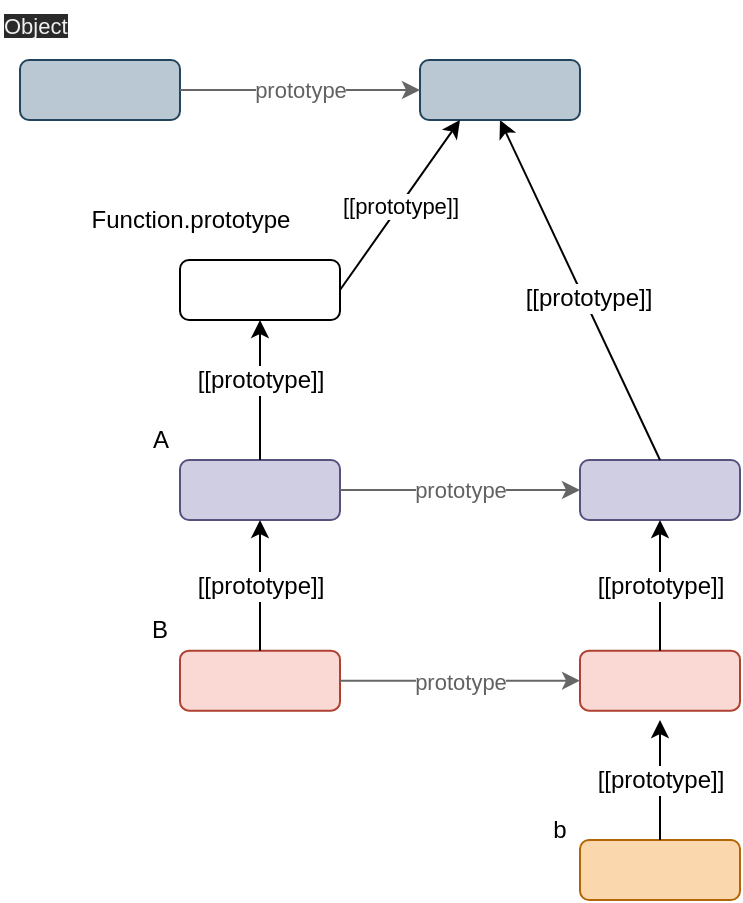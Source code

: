 <mxfile>
    <diagram id="cN0vE9_A-y1YQsFWRREZ" name="第 1 页">
        <mxGraphModel dx="587" dy="459" grid="1" gridSize="10" guides="1" tooltips="1" connect="1" arrows="1" fold="1" page="1" pageScale="1" pageWidth="827" pageHeight="1169" math="0" shadow="0">
            <root>
                <mxCell id="0"/>
                <mxCell id="1" parent="0"/>
                <mxCell id="2" value="" style="rounded=1;whiteSpace=wrap;html=1;fillColor=#d0cee2;strokeColor=#56517e;" vertex="1" parent="1">
                    <mxGeometry x="160" y="350" width="80" height="30" as="geometry"/>
                </mxCell>
                <mxCell id="3" value="A" style="text;html=1;align=center;verticalAlign=middle;resizable=0;points=[];autosize=1;strokeColor=none;fillColor=none;" vertex="1" parent="1">
                    <mxGeometry x="140" y="330" width="20" height="20" as="geometry"/>
                </mxCell>
                <mxCell id="4" value="" style="rounded=1;whiteSpace=wrap;html=1;fillColor=#d0cee2;strokeColor=#56517e;" vertex="1" parent="1">
                    <mxGeometry x="360" y="350" width="80" height="30" as="geometry"/>
                </mxCell>
                <mxCell id="7" value="" style="rounded=1;whiteSpace=wrap;html=1;fillColor=#fad9d5;strokeColor=#ae4132;" vertex="1" parent="1">
                    <mxGeometry x="160" y="445.33" width="80" height="30" as="geometry"/>
                </mxCell>
                <mxCell id="8" value="" style="rounded=1;whiteSpace=wrap;html=1;fillColor=#fad9d5;strokeColor=#ae4132;" vertex="1" parent="1">
                    <mxGeometry x="360" y="445.33" width="80" height="30" as="geometry"/>
                </mxCell>
                <mxCell id="11" value="B" style="text;html=1;strokeColor=none;fillColor=none;align=center;verticalAlign=middle;whiteSpace=wrap;rounded=0;" vertex="1" parent="1">
                    <mxGeometry x="120" y="420" width="60" height="30" as="geometry"/>
                </mxCell>
                <mxCell id="17" value="" style="edgeStyle=none;html=1;entryX=0;entryY=0.5;entryDx=0;entryDy=0;endArrow=none;" edge="1" parent="1" source="2">
                    <mxGeometry relative="1" as="geometry">
                        <mxPoint x="240" y="365" as="sourcePoint"/>
                        <mxPoint x="240" y="365" as="targetPoint"/>
                    </mxGeometry>
                </mxCell>
                <mxCell id="22" value="" style="endArrow=classic;html=1;entryX=0.5;entryY=1;entryDx=0;entryDy=0;exitX=0.5;exitY=0;exitDx=0;exitDy=0;" edge="1" parent="1" source="7" target="2">
                    <mxGeometry relative="1" as="geometry">
                        <mxPoint x="230" y="440" as="sourcePoint"/>
                        <mxPoint x="430" y="380" as="targetPoint"/>
                    </mxGeometry>
                </mxCell>
                <mxCell id="23" value="&lt;span style=&quot;font-size: 12px&quot;&gt;[[prototype]]&lt;/span&gt;" style="edgeLabel;resizable=0;html=1;align=center;verticalAlign=middle;" connectable="0" vertex="1" parent="22">
                    <mxGeometry relative="1" as="geometry"/>
                </mxCell>
                <mxCell id="26" value="" style="endArrow=classic;html=1;entryX=0.5;entryY=1;entryDx=0;entryDy=0;exitX=0.5;exitY=0;exitDx=0;exitDy=0;" edge="1" parent="1" source="8" target="4">
                    <mxGeometry relative="1" as="geometry">
                        <mxPoint x="460" y="460" as="sourcePoint"/>
                        <mxPoint x="470" y="380" as="targetPoint"/>
                    </mxGeometry>
                </mxCell>
                <mxCell id="27" value="&lt;span style=&quot;font-size: 12px&quot;&gt;[[prototype]]&lt;/span&gt;" style="edgeLabel;resizable=0;html=1;align=center;verticalAlign=middle;" connectable="0" vertex="1" parent="26">
                    <mxGeometry relative="1" as="geometry"/>
                </mxCell>
                <mxCell id="31" value="" style="endArrow=classic;html=1;fontSize=11;exitX=1;exitY=0.5;exitDx=0;exitDy=0;entryX=0;entryY=0.5;entryDx=0;entryDy=0;fillColor=#f5f5f5;gradientColor=#b3b3b3;strokeColor=#666666;" edge="1" parent="1" source="2" target="4">
                    <mxGeometry relative="1" as="geometry">
                        <mxPoint x="250" y="495" as="sourcePoint"/>
                        <mxPoint x="370" y="495" as="targetPoint"/>
                    </mxGeometry>
                </mxCell>
                <mxCell id="32" value="prototype" style="edgeLabel;resizable=0;html=1;align=center;verticalAlign=middle;fontSize=11;fontColor=#616161;" connectable="0" vertex="1" parent="31">
                    <mxGeometry relative="1" as="geometry"/>
                </mxCell>
                <mxCell id="41" style="edgeStyle=none;html=1;entryX=0.5;entryY=1;entryDx=0;entryDy=0;fontSize=11;exitX=0.5;exitY=0;exitDx=0;exitDy=0;" edge="1" parent="1" source="2" target="33">
                    <mxGeometry relative="1" as="geometry">
                        <mxPoint x="270" y="310" as="sourcePoint"/>
                    </mxGeometry>
                </mxCell>
                <mxCell id="33" value="" style="rounded=1;whiteSpace=wrap;html=1;" vertex="1" parent="1">
                    <mxGeometry x="160" y="250" width="80" height="30" as="geometry"/>
                </mxCell>
                <mxCell id="34" value="Function.prototype" style="text;html=1;align=center;verticalAlign=middle;resizable=0;points=[];autosize=1;strokeColor=none;fillColor=none;" vertex="1" parent="1">
                    <mxGeometry x="110" y="220" width="110" height="20" as="geometry"/>
                </mxCell>
                <mxCell id="42" style="edgeStyle=none;html=1;entryX=0.5;entryY=1;entryDx=0;entryDy=0;fontSize=11;exitX=0.5;exitY=0;exitDx=0;exitDy=0;" edge="1" parent="1" source="4" target="35">
                    <mxGeometry relative="1" as="geometry">
                        <mxPoint x="460" y="300" as="sourcePoint"/>
                    </mxGeometry>
                </mxCell>
                <mxCell id="35" value="" style="rounded=1;whiteSpace=wrap;html=1;fillColor=#bac8d3;strokeColor=#23445d;" vertex="1" parent="1">
                    <mxGeometry x="280" y="150" width="80" height="30" as="geometry"/>
                </mxCell>
                <mxCell id="37" value="&lt;span style=&quot;font-size: 12px&quot;&gt;[[prototype]]&lt;/span&gt;" style="edgeLabel;resizable=0;html=1;align=center;verticalAlign=middle;" connectable="0" vertex="1" parent="1">
                    <mxGeometry x="200" y="309.997" as="geometry"/>
                </mxCell>
                <mxCell id="38" value="&lt;span style=&quot;font-size: 12px&quot;&gt;[[prototype]]&lt;/span&gt;" style="edgeLabel;resizable=0;html=1;align=center;verticalAlign=middle;" connectable="0" vertex="1" parent="1">
                    <mxGeometry x="360" y="264.997" as="geometry">
                        <mxPoint x="4" y="4" as="offset"/>
                    </mxGeometry>
                </mxCell>
                <mxCell id="39" value="" style="endArrow=classic;html=1;fontSize=11;exitX=1;exitY=0.5;exitDx=0;exitDy=0;entryX=0.25;entryY=1;entryDx=0;entryDy=0;" edge="1" parent="1" source="33" target="35">
                    <mxGeometry relative="1" as="geometry">
                        <mxPoint x="250" y="355" as="sourcePoint"/>
                        <mxPoint x="370" y="355" as="targetPoint"/>
                    </mxGeometry>
                </mxCell>
                <mxCell id="40" value="[[prototype]]" style="edgeLabel;resizable=0;html=1;align=center;verticalAlign=middle;fontSize=11;" connectable="0" vertex="1" parent="39">
                    <mxGeometry relative="1" as="geometry"/>
                </mxCell>
                <mxCell id="45" value="" style="rounded=1;whiteSpace=wrap;html=1;fillColor=#bac8d3;strokeColor=#23445d;" vertex="1" parent="1">
                    <mxGeometry x="80" y="150" width="80" height="30" as="geometry"/>
                </mxCell>
                <mxCell id="46" value="&lt;span style=&quot;color: rgb(240, 240, 240); font-family: helvetica; font-size: 11px; font-style: normal; font-weight: 400; letter-spacing: normal; text-align: center; text-indent: 0px; text-transform: none; word-spacing: 0px; background-color: rgb(42, 42, 42); display: inline; float: none;&quot;&gt;Object&lt;/span&gt;" style="text;whiteSpace=wrap;html=1;fontSize=11;" vertex="1" parent="1">
                    <mxGeometry x="70" y="120" width="60" height="30" as="geometry"/>
                </mxCell>
                <mxCell id="49" value="" style="endArrow=classic;html=1;fontSize=11;exitX=1;exitY=0.5;exitDx=0;exitDy=0;entryX=0;entryY=0.5;entryDx=0;entryDy=0;fillColor=#f5f5f5;gradientColor=#b3b3b3;strokeColor=#666666;" edge="1" parent="1" source="7" target="8">
                    <mxGeometry relative="1" as="geometry">
                        <mxPoint x="250" y="375" as="sourcePoint"/>
                        <mxPoint x="370" y="375" as="targetPoint"/>
                    </mxGeometry>
                </mxCell>
                <mxCell id="50" value="prototype" style="edgeLabel;resizable=0;html=1;align=center;verticalAlign=middle;fontSize=11;fontColor=#616161;" connectable="0" vertex="1" parent="49">
                    <mxGeometry relative="1" as="geometry"/>
                </mxCell>
                <mxCell id="51" value="" style="endArrow=classic;html=1;fontSize=11;exitX=1;exitY=0.5;exitDx=0;exitDy=0;fillColor=#f5f5f5;gradientColor=#b3b3b3;strokeColor=#666666;" edge="1" parent="1" source="45" target="35">
                    <mxGeometry relative="1" as="geometry">
                        <mxPoint x="260" y="385" as="sourcePoint"/>
                        <mxPoint x="380" y="385" as="targetPoint"/>
                    </mxGeometry>
                </mxCell>
                <mxCell id="52" value="prototype" style="edgeLabel;resizable=0;html=1;align=center;verticalAlign=middle;fontSize=11;fontColor=#616161;" connectable="0" vertex="1" parent="51">
                    <mxGeometry relative="1" as="geometry"/>
                </mxCell>
                <mxCell id="54" value="" style="rounded=1;whiteSpace=wrap;html=1;fillColor=#fad7ac;strokeColor=#b46504;" vertex="1" parent="1">
                    <mxGeometry x="360" y="540" width="80" height="30" as="geometry"/>
                </mxCell>
                <mxCell id="55" value="&lt;br&gt;" style="text;html=1;strokeColor=none;fillColor=none;align=center;verticalAlign=middle;whiteSpace=wrap;rounded=0;fontSize=11;fontColor=#616161;" vertex="1" parent="1">
                    <mxGeometry x="120" y="500" width="60" height="30" as="geometry"/>
                </mxCell>
                <mxCell id="56" value="b" style="text;html=1;strokeColor=none;fillColor=none;align=center;verticalAlign=middle;whiteSpace=wrap;rounded=0;" vertex="1" parent="1">
                    <mxGeometry x="320" y="520" width="60" height="30" as="geometry"/>
                </mxCell>
                <mxCell id="59" value="" style="endArrow=classic;html=1;exitX=0.5;exitY=0;exitDx=0;exitDy=0;" edge="1" parent="1" source="54">
                    <mxGeometry relative="1" as="geometry">
                        <mxPoint x="410" y="455.33" as="sourcePoint"/>
                        <mxPoint x="400" y="480" as="targetPoint"/>
                    </mxGeometry>
                </mxCell>
                <mxCell id="60" value="&lt;span style=&quot;font-size: 12px&quot;&gt;[[prototype]]&lt;/span&gt;" style="edgeLabel;resizable=0;html=1;align=center;verticalAlign=middle;" connectable="0" vertex="1" parent="59">
                    <mxGeometry relative="1" as="geometry"/>
                </mxCell>
            </root>
        </mxGraphModel>
    </diagram>
</mxfile>